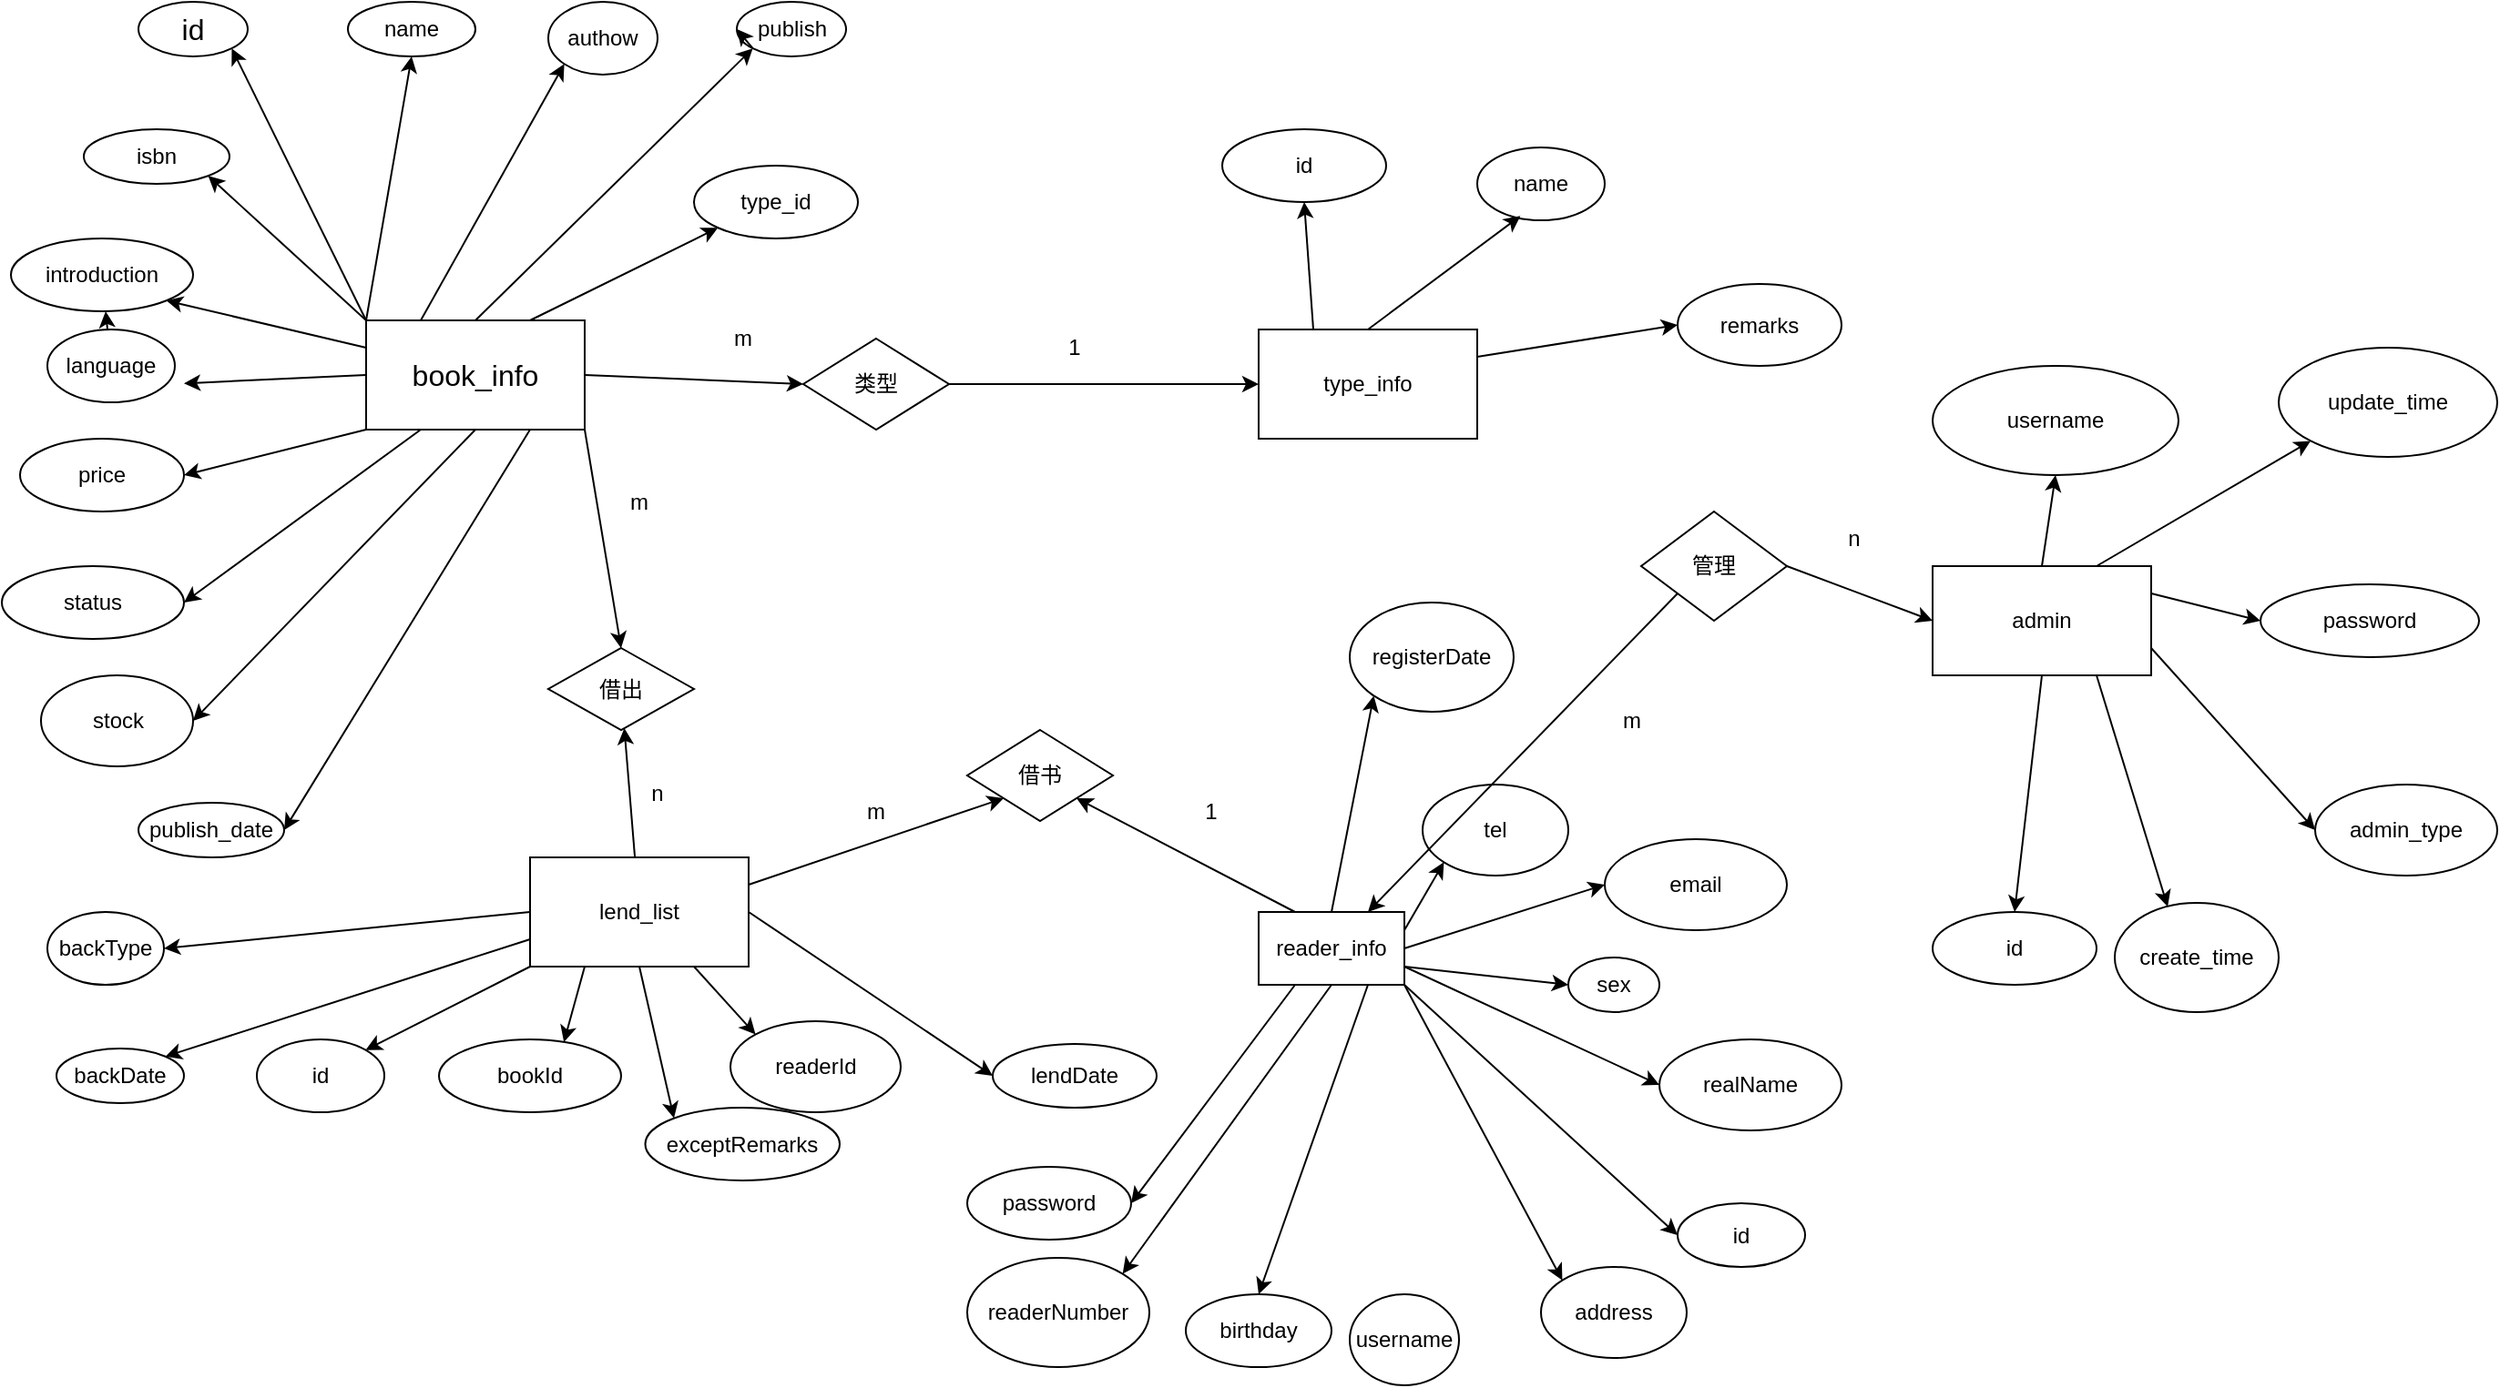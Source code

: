 <mxfile>
    <diagram id="vNvkNA0ZQdLIjW8MgkuS" name="第 1 页">
        <mxGraphModel dx="2477" dy="940" grid="1" gridSize="10" guides="1" tooltips="1" connect="1" arrows="1" fold="1" page="1" pageScale="1" pageWidth="827" pageHeight="1169" math="0" shadow="0">
            <root>
                <mxCell id="0"/>
                <mxCell id="1" parent="0"/>
                <mxCell id="18" style="edgeStyle=none;html=1;exitX=0.75;exitY=0;exitDx=0;exitDy=0;entryX=0;entryY=1;entryDx=0;entryDy=0;" edge="1" parent="1" source="2" target="14">
                    <mxGeometry relative="1" as="geometry"/>
                </mxCell>
                <mxCell id="20" style="edgeStyle=none;html=1;exitX=0.5;exitY=0;exitDx=0;exitDy=0;entryX=0;entryY=1;entryDx=0;entryDy=0;" edge="1" parent="1" source="2" target="6">
                    <mxGeometry relative="1" as="geometry"/>
                </mxCell>
                <mxCell id="21" style="edgeStyle=none;html=1;exitX=0.25;exitY=0;exitDx=0;exitDy=0;entryX=0;entryY=1;entryDx=0;entryDy=0;" edge="1" parent="1" source="2" target="5">
                    <mxGeometry relative="1" as="geometry"/>
                </mxCell>
                <mxCell id="22" style="edgeStyle=none;html=1;exitX=0;exitY=0;exitDx=0;exitDy=0;entryX=0.5;entryY=1;entryDx=0;entryDy=0;" edge="1" parent="1" source="2" target="4">
                    <mxGeometry relative="1" as="geometry"/>
                </mxCell>
                <mxCell id="23" style="edgeStyle=none;html=1;exitX=0.75;exitY=1;exitDx=0;exitDy=0;entryX=1;entryY=0.5;entryDx=0;entryDy=0;" edge="1" parent="1" source="2" target="13">
                    <mxGeometry relative="1" as="geometry"/>
                </mxCell>
                <mxCell id="24" style="edgeStyle=none;html=1;exitX=0.5;exitY=1;exitDx=0;exitDy=0;entryX=1;entryY=0.5;entryDx=0;entryDy=0;" edge="1" parent="1" source="2" target="16">
                    <mxGeometry relative="1" as="geometry"/>
                </mxCell>
                <mxCell id="25" style="edgeStyle=none;html=1;exitX=0.25;exitY=1;exitDx=0;exitDy=0;entryX=1;entryY=0.5;entryDx=0;entryDy=0;" edge="1" parent="1" source="2" target="15">
                    <mxGeometry relative="1" as="geometry"/>
                </mxCell>
                <mxCell id="26" style="edgeStyle=none;html=1;exitX=0;exitY=1;exitDx=0;exitDy=0;entryX=1;entryY=0.5;entryDx=0;entryDy=0;" edge="1" parent="1" source="2" target="12">
                    <mxGeometry relative="1" as="geometry"/>
                </mxCell>
                <mxCell id="27" style="edgeStyle=none;html=1;exitX=0;exitY=0.5;exitDx=0;exitDy=0;" edge="1" parent="1" source="2">
                    <mxGeometry relative="1" as="geometry">
                        <mxPoint x="-120" y="239.636" as="targetPoint"/>
                    </mxGeometry>
                </mxCell>
                <mxCell id="28" style="edgeStyle=none;html=1;exitX=0;exitY=0.25;exitDx=0;exitDy=0;entryX=1;entryY=1;entryDx=0;entryDy=0;" edge="1" parent="1" source="2" target="8">
                    <mxGeometry relative="1" as="geometry"/>
                </mxCell>
                <mxCell id="29" style="edgeStyle=none;html=1;exitX=0;exitY=0;exitDx=0;exitDy=0;entryX=1;entryY=1;entryDx=0;entryDy=0;" edge="1" parent="1" source="2" target="7">
                    <mxGeometry relative="1" as="geometry"/>
                </mxCell>
                <mxCell id="30" style="edgeStyle=none;html=1;exitX=0;exitY=0;exitDx=0;exitDy=0;entryX=1;entryY=1;entryDx=0;entryDy=0;" edge="1" parent="1" source="2" target="3">
                    <mxGeometry relative="1" as="geometry"/>
                </mxCell>
                <mxCell id="33" style="edgeStyle=none;html=1;exitX=1;exitY=0.5;exitDx=0;exitDy=0;entryX=0;entryY=0.5;entryDx=0;entryDy=0;" edge="1" parent="1" source="2" target="31">
                    <mxGeometry relative="1" as="geometry"/>
                </mxCell>
                <mxCell id="45" style="edgeStyle=none;html=1;exitX=1;exitY=1;exitDx=0;exitDy=0;entryX=0.5;entryY=0;entryDx=0;entryDy=0;" edge="1" parent="1" source="2" target="44">
                    <mxGeometry relative="1" as="geometry"/>
                </mxCell>
                <mxCell id="2" value="&lt;font style=&quot;font-size: 16px;&quot;&gt;book_info&lt;/font&gt;" style="rounded=0;whiteSpace=wrap;html=1;" vertex="1" parent="1">
                    <mxGeometry x="-20" y="205" width="120" height="60" as="geometry"/>
                </mxCell>
                <mxCell id="3" value="&lt;font style=&quot;font-size: 16px;&quot;&gt;id&lt;/font&gt;" style="ellipse;whiteSpace=wrap;html=1;" vertex="1" parent="1">
                    <mxGeometry x="-145" y="30" width="60" height="30" as="geometry"/>
                </mxCell>
                <mxCell id="4" value="name" style="ellipse;whiteSpace=wrap;html=1;" vertex="1" parent="1">
                    <mxGeometry x="-30" y="30" width="70" height="30" as="geometry"/>
                </mxCell>
                <mxCell id="5" value="authow" style="ellipse;whiteSpace=wrap;html=1;" vertex="1" parent="1">
                    <mxGeometry x="80" y="30" width="60" height="40" as="geometry"/>
                </mxCell>
                <mxCell id="6" value="publish" style="ellipse;whiteSpace=wrap;html=1;" vertex="1" parent="1">
                    <mxGeometry x="183.5" y="30" width="60" height="30" as="geometry"/>
                </mxCell>
                <mxCell id="7" value="isbn" style="ellipse;whiteSpace=wrap;html=1;" vertex="1" parent="1">
                    <mxGeometry x="-175" y="100" width="80" height="30" as="geometry"/>
                </mxCell>
                <mxCell id="8" value="introduction" style="ellipse;whiteSpace=wrap;html=1;" vertex="1" parent="1">
                    <mxGeometry x="-215" y="160" width="100" height="40" as="geometry"/>
                </mxCell>
                <mxCell id="17" value="" style="edgeStyle=none;html=1;" edge="1" parent="1" source="10" target="8">
                    <mxGeometry relative="1" as="geometry"/>
                </mxCell>
                <mxCell id="10" value="language" style="ellipse;whiteSpace=wrap;html=1;" vertex="1" parent="1">
                    <mxGeometry x="-195" y="210" width="70" height="40" as="geometry"/>
                </mxCell>
                <mxCell id="12" value="price" style="ellipse;whiteSpace=wrap;html=1;" vertex="1" parent="1">
                    <mxGeometry x="-210" y="270" width="90" height="40" as="geometry"/>
                </mxCell>
                <mxCell id="13" value="publish_date" style="ellipse;whiteSpace=wrap;html=1;" vertex="1" parent="1">
                    <mxGeometry x="-145" y="470" width="80" height="30" as="geometry"/>
                </mxCell>
                <mxCell id="14" value="type_id" style="ellipse;whiteSpace=wrap;html=1;" vertex="1" parent="1">
                    <mxGeometry x="160" y="120" width="90" height="40" as="geometry"/>
                </mxCell>
                <mxCell id="15" value="status" style="ellipse;whiteSpace=wrap;html=1;" vertex="1" parent="1">
                    <mxGeometry x="-220" y="340" width="100" height="40" as="geometry"/>
                </mxCell>
                <mxCell id="16" value="stock" style="ellipse;whiteSpace=wrap;html=1;" vertex="1" parent="1">
                    <mxGeometry x="-198.5" y="400" width="83.5" height="50" as="geometry"/>
                </mxCell>
                <mxCell id="19" style="edgeStyle=none;html=1;exitX=0;exitY=1;exitDx=0;exitDy=0;entryX=0;entryY=0.5;entryDx=0;entryDy=0;" edge="1" parent="1" source="6" target="6">
                    <mxGeometry relative="1" as="geometry"/>
                </mxCell>
                <mxCell id="36" style="edgeStyle=none;html=1;exitX=1;exitY=0.5;exitDx=0;exitDy=0;entryX=0;entryY=0.5;entryDx=0;entryDy=0;" edge="1" parent="1" source="31" target="35">
                    <mxGeometry relative="1" as="geometry"/>
                </mxCell>
                <mxCell id="31" value="类型" style="rhombus;whiteSpace=wrap;html=1;" vertex="1" parent="1">
                    <mxGeometry x="220" y="215" width="80" height="50" as="geometry"/>
                </mxCell>
                <mxCell id="41" style="edgeStyle=none;html=1;exitX=0.25;exitY=0;exitDx=0;exitDy=0;entryX=0.5;entryY=1;entryDx=0;entryDy=0;" edge="1" parent="1" source="35" target="37">
                    <mxGeometry relative="1" as="geometry"/>
                </mxCell>
                <mxCell id="43" style="edgeStyle=none;html=1;exitX=1;exitY=0.25;exitDx=0;exitDy=0;entryX=0;entryY=0.5;entryDx=0;entryDy=0;" edge="1" parent="1" source="35" target="39">
                    <mxGeometry relative="1" as="geometry"/>
                </mxCell>
                <mxCell id="35" value="type_info" style="rounded=0;whiteSpace=wrap;html=1;" vertex="1" parent="1">
                    <mxGeometry x="470" y="210" width="120" height="60" as="geometry"/>
                </mxCell>
                <mxCell id="37" value="id" style="ellipse;whiteSpace=wrap;html=1;" vertex="1" parent="1">
                    <mxGeometry x="450" y="100" width="90" height="40" as="geometry"/>
                </mxCell>
                <mxCell id="38" value="name" style="ellipse;whiteSpace=wrap;html=1;" vertex="1" parent="1">
                    <mxGeometry x="590" y="110" width="70" height="40" as="geometry"/>
                </mxCell>
                <mxCell id="39" value="remarks" style="ellipse;whiteSpace=wrap;html=1;" vertex="1" parent="1">
                    <mxGeometry x="700" y="185" width="90" height="45" as="geometry"/>
                </mxCell>
                <mxCell id="42" style="edgeStyle=none;html=1;exitX=0.5;exitY=0;exitDx=0;exitDy=0;entryX=0.339;entryY=0.941;entryDx=0;entryDy=0;entryPerimeter=0;" edge="1" parent="1" source="35" target="38">
                    <mxGeometry relative="1" as="geometry"/>
                </mxCell>
                <mxCell id="44" value="借出" style="rhombus;whiteSpace=wrap;html=1;" vertex="1" parent="1">
                    <mxGeometry x="80" y="385" width="80" height="45" as="geometry"/>
                </mxCell>
                <mxCell id="47" value="" style="edgeStyle=none;html=1;" edge="1" parent="1" source="46" target="44">
                    <mxGeometry relative="1" as="geometry"/>
                </mxCell>
                <mxCell id="56" style="edgeStyle=none;html=1;exitX=0;exitY=0.5;exitDx=0;exitDy=0;entryX=1;entryY=0.5;entryDx=0;entryDy=0;" edge="1" parent="1" source="46" target="53">
                    <mxGeometry relative="1" as="geometry"/>
                </mxCell>
                <mxCell id="57" style="edgeStyle=none;html=1;exitX=0;exitY=0.75;exitDx=0;exitDy=0;entryX=1;entryY=0;entryDx=0;entryDy=0;" edge="1" parent="1" source="46" target="52">
                    <mxGeometry relative="1" as="geometry"/>
                </mxCell>
                <mxCell id="58" style="edgeStyle=none;html=1;exitX=0;exitY=1;exitDx=0;exitDy=0;entryX=1;entryY=0;entryDx=0;entryDy=0;" edge="1" parent="1" source="46" target="48">
                    <mxGeometry relative="1" as="geometry"/>
                </mxCell>
                <mxCell id="60" style="edgeStyle=none;html=1;exitX=0.5;exitY=1;exitDx=0;exitDy=0;entryX=0;entryY=0;entryDx=0;entryDy=0;" edge="1" parent="1" source="46" target="55">
                    <mxGeometry relative="1" as="geometry"/>
                </mxCell>
                <mxCell id="61" style="edgeStyle=none;html=1;exitX=0.75;exitY=1;exitDx=0;exitDy=0;entryX=0;entryY=0;entryDx=0;entryDy=0;" edge="1" parent="1" source="46" target="50">
                    <mxGeometry relative="1" as="geometry"/>
                </mxCell>
                <mxCell id="62" style="edgeStyle=none;html=1;exitX=1;exitY=0.5;exitDx=0;exitDy=0;entryX=0;entryY=0.5;entryDx=0;entryDy=0;" edge="1" parent="1" source="46" target="51">
                    <mxGeometry relative="1" as="geometry"/>
                </mxCell>
                <mxCell id="64" style="edgeStyle=none;html=1;exitX=1;exitY=0.25;exitDx=0;exitDy=0;entryX=0;entryY=1;entryDx=0;entryDy=0;" edge="1" parent="1" source="46" target="63">
                    <mxGeometry relative="1" as="geometry"/>
                </mxCell>
                <mxCell id="46" value="lend_list" style="rounded=0;whiteSpace=wrap;html=1;" vertex="1" parent="1">
                    <mxGeometry x="70" y="500" width="120" height="60" as="geometry"/>
                </mxCell>
                <mxCell id="48" value="id" style="ellipse;whiteSpace=wrap;html=1;" vertex="1" parent="1">
                    <mxGeometry x="-80" y="600" width="70" height="40" as="geometry"/>
                </mxCell>
                <mxCell id="49" value="bookId" style="ellipse;whiteSpace=wrap;html=1;" vertex="1" parent="1">
                    <mxGeometry x="20" y="600" width="100" height="40" as="geometry"/>
                </mxCell>
                <mxCell id="50" value="readerId" style="ellipse;whiteSpace=wrap;html=1;" vertex="1" parent="1">
                    <mxGeometry x="180" y="590" width="93.5" height="50" as="geometry"/>
                </mxCell>
                <mxCell id="51" value="lendDate" style="ellipse;whiteSpace=wrap;html=1;" vertex="1" parent="1">
                    <mxGeometry x="324" y="602.5" width="90" height="35" as="geometry"/>
                </mxCell>
                <mxCell id="52" value="backDate" style="ellipse;whiteSpace=wrap;html=1;" vertex="1" parent="1">
                    <mxGeometry x="-190" y="605" width="70" height="30" as="geometry"/>
                </mxCell>
                <mxCell id="53" value="backType" style="ellipse;whiteSpace=wrap;html=1;" vertex="1" parent="1">
                    <mxGeometry x="-195" y="530" width="64" height="40" as="geometry"/>
                </mxCell>
                <mxCell id="55" value="exceptRemarks" style="ellipse;whiteSpace=wrap;html=1;" vertex="1" parent="1">
                    <mxGeometry x="133.25" y="637.5" width="106.75" height="40" as="geometry"/>
                </mxCell>
                <mxCell id="59" style="edgeStyle=none;html=1;exitX=0.25;exitY=1;exitDx=0;exitDy=0;entryX=0.686;entryY=0.036;entryDx=0;entryDy=0;entryPerimeter=0;" edge="1" parent="1" source="46" target="49">
                    <mxGeometry relative="1" as="geometry"/>
                </mxCell>
                <mxCell id="63" value="借书" style="rhombus;whiteSpace=wrap;html=1;" vertex="1" parent="1">
                    <mxGeometry x="310" y="430" width="80" height="50" as="geometry"/>
                </mxCell>
                <mxCell id="66" style="edgeStyle=none;html=1;exitX=0.25;exitY=0;exitDx=0;exitDy=0;entryX=1;entryY=1;entryDx=0;entryDy=0;" edge="1" parent="1" source="65" target="63">
                    <mxGeometry relative="1" as="geometry"/>
                </mxCell>
                <mxCell id="82" style="edgeStyle=none;html=1;exitX=0.5;exitY=0;exitDx=0;exitDy=0;entryX=0;entryY=1;entryDx=0;entryDy=0;" edge="1" parent="1" source="65" target="78">
                    <mxGeometry relative="1" as="geometry"/>
                </mxCell>
                <mxCell id="83" style="edgeStyle=none;html=1;exitX=1;exitY=0.25;exitDx=0;exitDy=0;entryX=0;entryY=1;entryDx=0;entryDy=0;" edge="1" parent="1" source="65" target="76">
                    <mxGeometry relative="1" as="geometry"/>
                </mxCell>
                <mxCell id="84" style="edgeStyle=none;html=1;exitX=1;exitY=0.5;exitDx=0;exitDy=0;entryX=0;entryY=0.5;entryDx=0;entryDy=0;" edge="1" parent="1" source="65" target="77">
                    <mxGeometry relative="1" as="geometry"/>
                </mxCell>
                <mxCell id="85" style="edgeStyle=none;html=1;exitX=1;exitY=0.75;exitDx=0;exitDy=0;entryX=0;entryY=0.5;entryDx=0;entryDy=0;" edge="1" parent="1" source="65" target="73">
                    <mxGeometry relative="1" as="geometry"/>
                </mxCell>
                <mxCell id="86" style="edgeStyle=none;html=1;exitX=0.75;exitY=1;exitDx=0;exitDy=0;entryX=0.5;entryY=0;entryDx=0;entryDy=0;" edge="1" parent="1" source="65" target="74">
                    <mxGeometry relative="1" as="geometry"/>
                </mxCell>
                <mxCell id="87" style="edgeStyle=none;html=1;exitX=0.25;exitY=1;exitDx=0;exitDy=0;entryX=1;entryY=0.5;entryDx=0;entryDy=0;" edge="1" parent="1" source="65" target="69">
                    <mxGeometry relative="1" as="geometry"/>
                </mxCell>
                <mxCell id="88" style="edgeStyle=none;html=1;exitX=0.5;exitY=1;exitDx=0;exitDy=0;entryX=1;entryY=0;entryDx=0;entryDy=0;" edge="1" parent="1" source="65" target="79">
                    <mxGeometry relative="1" as="geometry"/>
                </mxCell>
                <mxCell id="89" style="edgeStyle=none;html=1;exitX=1;exitY=1;exitDx=0;exitDy=0;entryX=0;entryY=0;entryDx=0;entryDy=0;" edge="1" parent="1" source="65" target="75">
                    <mxGeometry relative="1" as="geometry"/>
                </mxCell>
                <mxCell id="90" style="edgeStyle=none;html=1;exitX=1;exitY=1;exitDx=0;exitDy=0;entryX=0;entryY=0.5;entryDx=0;entryDy=0;" edge="1" parent="1" source="65" target="67">
                    <mxGeometry relative="1" as="geometry"/>
                </mxCell>
                <mxCell id="91" style="edgeStyle=none;html=1;exitX=1;exitY=0.75;exitDx=0;exitDy=0;entryX=0;entryY=0.5;entryDx=0;entryDy=0;" edge="1" parent="1" source="65" target="72">
                    <mxGeometry relative="1" as="geometry"/>
                </mxCell>
                <mxCell id="65" value="reader_info" style="rounded=0;whiteSpace=wrap;html=1;" vertex="1" parent="1">
                    <mxGeometry x="470" y="530" width="80" height="40" as="geometry"/>
                </mxCell>
                <mxCell id="67" value="id" style="ellipse;whiteSpace=wrap;html=1;" vertex="1" parent="1">
                    <mxGeometry x="700" y="690" width="70" height="35" as="geometry"/>
                </mxCell>
                <mxCell id="68" value="username" style="ellipse;whiteSpace=wrap;html=1;" vertex="1" parent="1">
                    <mxGeometry x="520" y="740" width="60" height="50" as="geometry"/>
                </mxCell>
                <mxCell id="69" value="password" style="ellipse;whiteSpace=wrap;html=1;" vertex="1" parent="1">
                    <mxGeometry x="310" y="670" width="90" height="40" as="geometry"/>
                </mxCell>
                <mxCell id="72" value="realName" style="ellipse;whiteSpace=wrap;html=1;" vertex="1" parent="1">
                    <mxGeometry x="690" y="600" width="100" height="50" as="geometry"/>
                </mxCell>
                <mxCell id="73" value="sex" style="ellipse;whiteSpace=wrap;html=1;" vertex="1" parent="1">
                    <mxGeometry x="640" y="555" width="50" height="30" as="geometry"/>
                </mxCell>
                <mxCell id="74" value="birthday" style="ellipse;whiteSpace=wrap;html=1;" vertex="1" parent="1">
                    <mxGeometry x="430" y="740" width="80" height="40" as="geometry"/>
                </mxCell>
                <mxCell id="75" value="address" style="ellipse;whiteSpace=wrap;html=1;" vertex="1" parent="1">
                    <mxGeometry x="625" y="725" width="80" height="50" as="geometry"/>
                </mxCell>
                <mxCell id="76" value="tel" style="ellipse;whiteSpace=wrap;html=1;" vertex="1" parent="1">
                    <mxGeometry x="560" y="460" width="80" height="50" as="geometry"/>
                </mxCell>
                <mxCell id="77" value="email" style="ellipse;whiteSpace=wrap;html=1;" vertex="1" parent="1">
                    <mxGeometry x="660" y="490" width="100" height="50" as="geometry"/>
                </mxCell>
                <mxCell id="78" value="registerDate" style="ellipse;whiteSpace=wrap;html=1;" vertex="1" parent="1">
                    <mxGeometry x="520" y="360" width="90" height="60" as="geometry"/>
                </mxCell>
                <mxCell id="79" value="readerNumber" style="ellipse;whiteSpace=wrap;html=1;" vertex="1" parent="1">
                    <mxGeometry x="310" y="720" width="100" height="60" as="geometry"/>
                </mxCell>
                <mxCell id="104" style="edgeStyle=none;html=1;exitX=0.5;exitY=1;exitDx=0;exitDy=0;entryX=0.5;entryY=0;entryDx=0;entryDy=0;" edge="1" parent="1" source="92" target="96">
                    <mxGeometry relative="1" as="geometry"/>
                </mxCell>
                <mxCell id="106" style="edgeStyle=none;html=1;exitX=1;exitY=0.75;exitDx=0;exitDy=0;entryX=0;entryY=0.5;entryDx=0;entryDy=0;" edge="1" parent="1" source="92" target="99">
                    <mxGeometry relative="1" as="geometry"/>
                </mxCell>
                <mxCell id="107" style="edgeStyle=none;html=1;exitX=1;exitY=0.25;exitDx=0;exitDy=0;entryX=0;entryY=0.5;entryDx=0;entryDy=0;" edge="1" parent="1" source="92" target="98">
                    <mxGeometry relative="1" as="geometry"/>
                </mxCell>
                <mxCell id="109" style="edgeStyle=none;html=1;exitX=0.5;exitY=0;exitDx=0;exitDy=0;entryX=0.5;entryY=1;entryDx=0;entryDy=0;" edge="1" parent="1" source="92" target="97">
                    <mxGeometry relative="1" as="geometry"/>
                </mxCell>
                <mxCell id="110" style="edgeStyle=none;html=1;exitX=0.75;exitY=0;exitDx=0;exitDy=0;entryX=0;entryY=1;entryDx=0;entryDy=0;" edge="1" parent="1" source="92" target="101">
                    <mxGeometry relative="1" as="geometry"/>
                </mxCell>
                <mxCell id="92" value="admin" style="rounded=0;whiteSpace=wrap;html=1;" vertex="1" parent="1">
                    <mxGeometry x="840" y="340" width="120" height="60" as="geometry"/>
                </mxCell>
                <mxCell id="94" style="edgeStyle=none;html=1;exitX=0;exitY=1;exitDx=0;exitDy=0;entryX=0.75;entryY=0;entryDx=0;entryDy=0;" edge="1" parent="1" source="93" target="65">
                    <mxGeometry relative="1" as="geometry"/>
                </mxCell>
                <mxCell id="95" style="edgeStyle=none;html=1;exitX=1;exitY=0.5;exitDx=0;exitDy=0;entryX=0;entryY=0.5;entryDx=0;entryDy=0;" edge="1" parent="1" source="93" target="92">
                    <mxGeometry relative="1" as="geometry"/>
                </mxCell>
                <mxCell id="93" value="管理" style="rhombus;whiteSpace=wrap;html=1;" vertex="1" parent="1">
                    <mxGeometry x="680" y="310" width="80" height="60" as="geometry"/>
                </mxCell>
                <mxCell id="96" value="id" style="ellipse;whiteSpace=wrap;html=1;" vertex="1" parent="1">
                    <mxGeometry x="840" y="530" width="90" height="40" as="geometry"/>
                </mxCell>
                <mxCell id="97" value="username" style="ellipse;whiteSpace=wrap;html=1;" vertex="1" parent="1">
                    <mxGeometry x="840" y="230" width="135" height="60" as="geometry"/>
                </mxCell>
                <mxCell id="98" value="password" style="ellipse;whiteSpace=wrap;html=1;" vertex="1" parent="1">
                    <mxGeometry x="1020" y="350" width="120" height="40" as="geometry"/>
                </mxCell>
                <mxCell id="99" value="admin_type" style="ellipse;whiteSpace=wrap;html=1;" vertex="1" parent="1">
                    <mxGeometry x="1050" y="460" width="100" height="50" as="geometry"/>
                </mxCell>
                <mxCell id="100" value="create_time" style="ellipse;whiteSpace=wrap;html=1;" vertex="1" parent="1">
                    <mxGeometry x="940" y="525" width="90" height="60" as="geometry"/>
                </mxCell>
                <mxCell id="101" value="update_time" style="ellipse;whiteSpace=wrap;html=1;" vertex="1" parent="1">
                    <mxGeometry x="1030" y="220" width="120" height="60" as="geometry"/>
                </mxCell>
                <mxCell id="105" style="edgeStyle=none;html=1;exitX=0.75;exitY=1;exitDx=0;exitDy=0;entryX=0.323;entryY=0.035;entryDx=0;entryDy=0;entryPerimeter=0;" edge="1" parent="1" source="92" target="100">
                    <mxGeometry relative="1" as="geometry"/>
                </mxCell>
                <mxCell id="111" value="m" style="text;strokeColor=none;align=center;fillColor=none;html=1;verticalAlign=middle;whiteSpace=wrap;rounded=0;" vertex="1" parent="1">
                    <mxGeometry x="100" y="290" width="60" height="30" as="geometry"/>
                </mxCell>
                <mxCell id="112" value="m" style="text;strokeColor=none;align=center;fillColor=none;html=1;verticalAlign=middle;whiteSpace=wrap;rounded=0;" vertex="1" parent="1">
                    <mxGeometry x="156.63" y="200" width="60" height="30" as="geometry"/>
                </mxCell>
                <mxCell id="115" value="1" style="text;strokeColor=none;align=center;fillColor=none;html=1;verticalAlign=middle;whiteSpace=wrap;rounded=0;" vertex="1" parent="1">
                    <mxGeometry x="339" y="205" width="60" height="30" as="geometry"/>
                </mxCell>
                <mxCell id="116" value="n" style="text;strokeColor=none;align=center;fillColor=none;html=1;verticalAlign=middle;whiteSpace=wrap;rounded=0;" vertex="1" parent="1">
                    <mxGeometry x="110" y="450" width="60" height="30" as="geometry"/>
                </mxCell>
                <mxCell id="121" value="1" style="text;strokeColor=none;align=center;fillColor=none;html=1;verticalAlign=middle;whiteSpace=wrap;rounded=0;" vertex="1" parent="1">
                    <mxGeometry x="414" y="460" width="60" height="30" as="geometry"/>
                </mxCell>
                <mxCell id="122" value="m" style="text;strokeColor=none;align=center;fillColor=none;html=1;verticalAlign=middle;whiteSpace=wrap;rounded=0;" vertex="1" parent="1">
                    <mxGeometry x="230" y="460" width="60" height="30" as="geometry"/>
                </mxCell>
                <mxCell id="123" value="m" style="text;strokeColor=none;align=center;fillColor=none;html=1;verticalAlign=middle;whiteSpace=wrap;rounded=0;" vertex="1" parent="1">
                    <mxGeometry x="645" y="410" width="60" height="30" as="geometry"/>
                </mxCell>
                <mxCell id="124" value="n" style="text;strokeColor=none;align=center;fillColor=none;html=1;verticalAlign=middle;whiteSpace=wrap;rounded=0;" vertex="1" parent="1">
                    <mxGeometry x="767" y="310" width="60" height="30" as="geometry"/>
                </mxCell>
            </root>
        </mxGraphModel>
    </diagram>
</mxfile>